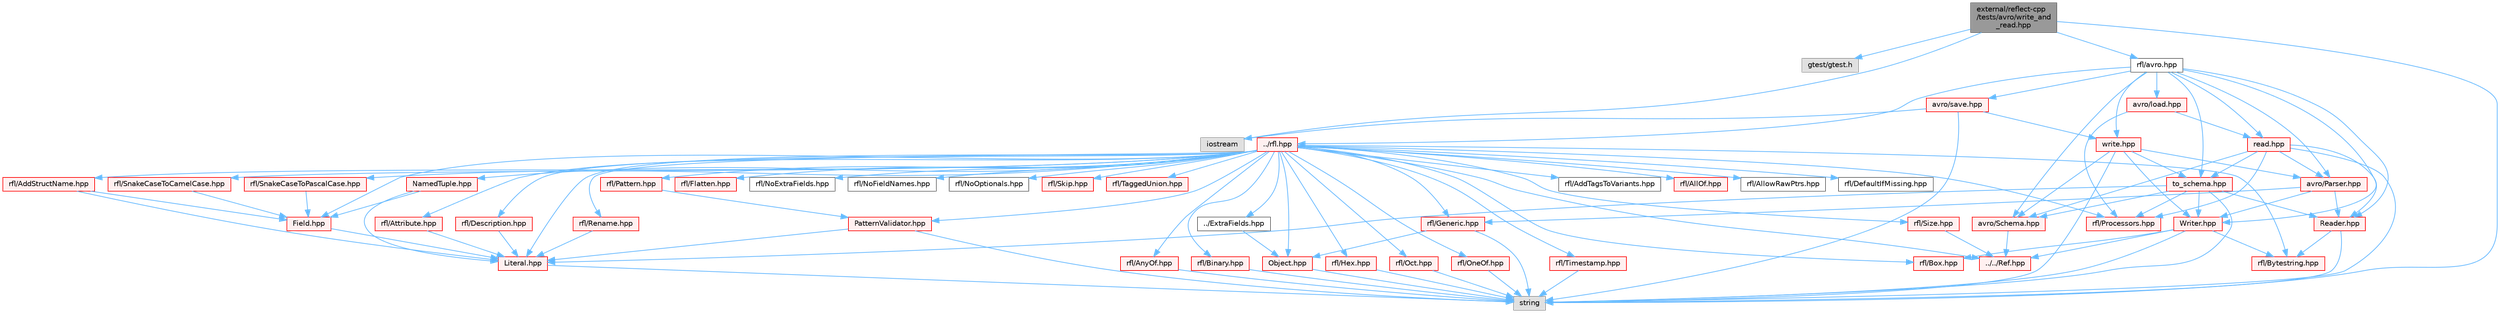 digraph "external/reflect-cpp/tests/avro/write_and_read.hpp"
{
 // LATEX_PDF_SIZE
  bgcolor="transparent";
  edge [fontname=Helvetica,fontsize=10,labelfontname=Helvetica,labelfontsize=10];
  node [fontname=Helvetica,fontsize=10,shape=box,height=0.2,width=0.4];
  Node1 [id="Node000001",label="external/reflect-cpp\l/tests/avro/write_and\l_read.hpp",height=0.2,width=0.4,color="gray40", fillcolor="grey60", style="filled", fontcolor="black",tooltip=" "];
  Node1 -> Node2 [id="edge107_Node000001_Node000002",color="steelblue1",style="solid",tooltip=" "];
  Node2 [id="Node000002",label="gtest/gtest.h",height=0.2,width=0.4,color="grey60", fillcolor="#E0E0E0", style="filled",tooltip=" "];
  Node1 -> Node3 [id="edge108_Node000001_Node000003",color="steelblue1",style="solid",tooltip=" "];
  Node3 [id="Node000003",label="iostream",height=0.2,width=0.4,color="grey60", fillcolor="#E0E0E0", style="filled",tooltip=" "];
  Node1 -> Node4 [id="edge109_Node000001_Node000004",color="steelblue1",style="solid",tooltip=" "];
  Node4 [id="Node000004",label="rfl/avro.hpp",height=0.2,width=0.4,color="grey40", fillcolor="white", style="filled",URL="$avro_8hpp.html",tooltip=" "];
  Node4 -> Node5 [id="edge110_Node000004_Node000005",color="steelblue1",style="solid",tooltip=" "];
  Node5 [id="Node000005",label="../rfl.hpp",height=0.2,width=0.4,color="red", fillcolor="#FFF0F0", style="filled",URL="$rfl_8hpp.html",tooltip=" "];
  Node5 -> Node6 [id="edge111_Node000005_Node000006",color="steelblue1",style="solid",tooltip=" "];
  Node6 [id="Node000006",label="rfl/AddStructName.hpp",height=0.2,width=0.4,color="red", fillcolor="#FFF0F0", style="filled",URL="$_add_struct_name_8hpp.html",tooltip=" "];
  Node6 -> Node8 [id="edge112_Node000006_Node000008",color="steelblue1",style="solid",tooltip=" "];
  Node8 [id="Node000008",label="Field.hpp",height=0.2,width=0.4,color="red", fillcolor="#FFF0F0", style="filled",URL="$_field_8hpp.html",tooltip=" "];
  Node8 -> Node13 [id="edge113_Node000008_Node000013",color="steelblue1",style="solid",tooltip=" "];
  Node13 [id="Node000013",label="Literal.hpp",height=0.2,width=0.4,color="red", fillcolor="#FFF0F0", style="filled",URL="$_literal_8hpp.html",tooltip=" "];
  Node13 -> Node17 [id="edge114_Node000013_Node000017",color="steelblue1",style="solid",tooltip=" "];
  Node17 [id="Node000017",label="string",height=0.2,width=0.4,color="grey60", fillcolor="#E0E0E0", style="filled",tooltip=" "];
  Node6 -> Node13 [id="edge115_Node000006_Node000013",color="steelblue1",style="solid",tooltip=" "];
  Node5 -> Node56 [id="edge116_Node000005_Node000056",color="steelblue1",style="solid",tooltip=" "];
  Node56 [id="Node000056",label="rfl/AddTagsToVariants.hpp",height=0.2,width=0.4,color="grey40", fillcolor="white", style="filled",URL="$_add_tags_to_variants_8hpp.html",tooltip=" "];
  Node5 -> Node57 [id="edge117_Node000005_Node000057",color="steelblue1",style="solid",tooltip=" "];
  Node57 [id="Node000057",label="rfl/AllOf.hpp",height=0.2,width=0.4,color="red", fillcolor="#FFF0F0", style="filled",URL="$_all_of_8hpp.html",tooltip=" "];
  Node5 -> Node66 [id="edge118_Node000005_Node000066",color="steelblue1",style="solid",tooltip=" "];
  Node66 [id="Node000066",label="rfl/AllowRawPtrs.hpp",height=0.2,width=0.4,color="grey40", fillcolor="white", style="filled",URL="$_allow_raw_ptrs_8hpp.html",tooltip=" "];
  Node5 -> Node67 [id="edge119_Node000005_Node000067",color="steelblue1",style="solid",tooltip=" "];
  Node67 [id="Node000067",label="rfl/AnyOf.hpp",height=0.2,width=0.4,color="red", fillcolor="#FFF0F0", style="filled",URL="$_any_of_8hpp.html",tooltip=" "];
  Node67 -> Node17 [id="edge120_Node000067_Node000017",color="steelblue1",style="solid",tooltip=" "];
  Node5 -> Node69 [id="edge121_Node000005_Node000069",color="steelblue1",style="solid",tooltip=" "];
  Node69 [id="Node000069",label="rfl/Attribute.hpp",height=0.2,width=0.4,color="red", fillcolor="#FFF0F0", style="filled",URL="$_attribute_8hpp.html",tooltip=" "];
  Node69 -> Node13 [id="edge122_Node000069_Node000013",color="steelblue1",style="solid",tooltip=" "];
  Node5 -> Node70 [id="edge123_Node000005_Node000070",color="steelblue1",style="solid",tooltip=" "];
  Node70 [id="Node000070",label="rfl/Binary.hpp",height=0.2,width=0.4,color="red", fillcolor="#FFF0F0", style="filled",URL="$_binary_8hpp.html",tooltip=" "];
  Node70 -> Node17 [id="edge124_Node000070_Node000017",color="steelblue1",style="solid",tooltip=" "];
  Node5 -> Node72 [id="edge125_Node000005_Node000072",color="steelblue1",style="solid",tooltip=" "];
  Node72 [id="Node000072",label="rfl/Box.hpp",height=0.2,width=0.4,color="red", fillcolor="#FFF0F0", style="filled",URL="$_box_8hpp.html",tooltip=" "];
  Node5 -> Node73 [id="edge126_Node000005_Node000073",color="steelblue1",style="solid",tooltip=" "];
  Node73 [id="Node000073",label="rfl/Bytestring.hpp",height=0.2,width=0.4,color="red", fillcolor="#FFF0F0", style="filled",URL="$_bytestring_8hpp.html",tooltip=" "];
  Node5 -> Node74 [id="edge127_Node000005_Node000074",color="steelblue1",style="solid",tooltip=" "];
  Node74 [id="Node000074",label="rfl/DefaultIfMissing.hpp",height=0.2,width=0.4,color="grey40", fillcolor="white", style="filled",URL="$_default_if_missing_8hpp.html",tooltip=" "];
  Node5 -> Node75 [id="edge128_Node000005_Node000075",color="steelblue1",style="solid",tooltip=" "];
  Node75 [id="Node000075",label="rfl/Description.hpp",height=0.2,width=0.4,color="red", fillcolor="#FFF0F0", style="filled",URL="$_description_8hpp.html",tooltip=" "];
  Node75 -> Node13 [id="edge129_Node000075_Node000013",color="steelblue1",style="solid",tooltip=" "];
  Node5 -> Node50 [id="edge130_Node000005_Node000050",color="steelblue1",style="solid",tooltip=" "];
  Node50 [id="Node000050",label="../ExtraFields.hpp",height=0.2,width=0.4,color="grey40", fillcolor="white", style="filled",URL="$_extra_fields_8hpp.html",tooltip=" "];
  Node50 -> Node51 [id="edge131_Node000050_Node000051",color="steelblue1",style="solid",tooltip=" "];
  Node51 [id="Node000051",label="Object.hpp",height=0.2,width=0.4,color="red", fillcolor="#FFF0F0", style="filled",URL="$_object_8hpp.html",tooltip=" "];
  Node51 -> Node17 [id="edge132_Node000051_Node000017",color="steelblue1",style="solid",tooltip=" "];
  Node5 -> Node8 [id="edge133_Node000005_Node000008",color="steelblue1",style="solid",tooltip=" "];
  Node5 -> Node76 [id="edge134_Node000005_Node000076",color="steelblue1",style="solid",tooltip=" "];
  Node76 [id="Node000076",label="rfl/Flatten.hpp",height=0.2,width=0.4,color="red", fillcolor="#FFF0F0", style="filled",URL="$_flatten_8hpp.html",tooltip=" "];
  Node5 -> Node77 [id="edge135_Node000005_Node000077",color="steelblue1",style="solid",tooltip=" "];
  Node77 [id="Node000077",label="rfl/Generic.hpp",height=0.2,width=0.4,color="red", fillcolor="#FFF0F0", style="filled",URL="$_generic_8hpp.html",tooltip=" "];
  Node77 -> Node17 [id="edge136_Node000077_Node000017",color="steelblue1",style="solid",tooltip=" "];
  Node77 -> Node51 [id="edge137_Node000077_Node000051",color="steelblue1",style="solid",tooltip=" "];
  Node5 -> Node79 [id="edge138_Node000005_Node000079",color="steelblue1",style="solid",tooltip=" "];
  Node79 [id="Node000079",label="rfl/Hex.hpp",height=0.2,width=0.4,color="red", fillcolor="#FFF0F0", style="filled",URL="$_hex_8hpp.html",tooltip=" "];
  Node79 -> Node17 [id="edge139_Node000079_Node000017",color="steelblue1",style="solid",tooltip=" "];
  Node5 -> Node13 [id="edge140_Node000005_Node000013",color="steelblue1",style="solid",tooltip=" "];
  Node5 -> Node44 [id="edge141_Node000005_Node000044",color="steelblue1",style="solid",tooltip=" "];
  Node44 [id="Node000044",label="NamedTuple.hpp",height=0.2,width=0.4,color="red", fillcolor="#FFF0F0", style="filled",URL="$_named_tuple_8hpp.html",tooltip=" "];
  Node44 -> Node8 [id="edge142_Node000044_Node000008",color="steelblue1",style="solid",tooltip=" "];
  Node44 -> Node13 [id="edge143_Node000044_Node000013",color="steelblue1",style="solid",tooltip=" "];
  Node5 -> Node80 [id="edge144_Node000005_Node000080",color="steelblue1",style="solid",tooltip=" "];
  Node80 [id="Node000080",label="rfl/NoExtraFields.hpp",height=0.2,width=0.4,color="grey40", fillcolor="white", style="filled",URL="$_no_extra_fields_8hpp.html",tooltip=" "];
  Node5 -> Node81 [id="edge145_Node000005_Node000081",color="steelblue1",style="solid",tooltip=" "];
  Node81 [id="Node000081",label="rfl/NoFieldNames.hpp",height=0.2,width=0.4,color="grey40", fillcolor="white", style="filled",URL="$_no_field_names_8hpp.html",tooltip=" "];
  Node5 -> Node82 [id="edge146_Node000005_Node000082",color="steelblue1",style="solid",tooltip=" "];
  Node82 [id="Node000082",label="rfl/NoOptionals.hpp",height=0.2,width=0.4,color="grey40", fillcolor="white", style="filled",URL="$_no_optionals_8hpp.html",tooltip=" "];
  Node5 -> Node51 [id="edge147_Node000005_Node000051",color="steelblue1",style="solid",tooltip=" "];
  Node5 -> Node83 [id="edge148_Node000005_Node000083",color="steelblue1",style="solid",tooltip=" "];
  Node83 [id="Node000083",label="rfl/Oct.hpp",height=0.2,width=0.4,color="red", fillcolor="#FFF0F0", style="filled",URL="$_oct_8hpp.html",tooltip=" "];
  Node83 -> Node17 [id="edge149_Node000083_Node000017",color="steelblue1",style="solid",tooltip=" "];
  Node5 -> Node85 [id="edge150_Node000005_Node000085",color="steelblue1",style="solid",tooltip=" "];
  Node85 [id="Node000085",label="rfl/OneOf.hpp",height=0.2,width=0.4,color="red", fillcolor="#FFF0F0", style="filled",URL="$_one_of_8hpp.html",tooltip=" "];
  Node85 -> Node17 [id="edge151_Node000085_Node000017",color="steelblue1",style="solid",tooltip=" "];
  Node5 -> Node86 [id="edge152_Node000005_Node000086",color="steelblue1",style="solid",tooltip=" "];
  Node86 [id="Node000086",label="rfl/Pattern.hpp",height=0.2,width=0.4,color="red", fillcolor="#FFF0F0", style="filled",URL="$_pattern_8hpp.html",tooltip=" "];
  Node86 -> Node87 [id="edge153_Node000086_Node000087",color="steelblue1",style="solid",tooltip=" "];
  Node87 [id="Node000087",label="PatternValidator.hpp",height=0.2,width=0.4,color="red", fillcolor="#FFF0F0", style="filled",URL="$_pattern_validator_8hpp.html",tooltip=" "];
  Node87 -> Node17 [id="edge154_Node000087_Node000017",color="steelblue1",style="solid",tooltip=" "];
  Node87 -> Node13 [id="edge155_Node000087_Node000013",color="steelblue1",style="solid",tooltip=" "];
  Node5 -> Node87 [id="edge156_Node000005_Node000087",color="steelblue1",style="solid",tooltip=" "];
  Node5 -> Node93 [id="edge157_Node000005_Node000093",color="steelblue1",style="solid",tooltip=" "];
  Node93 [id="Node000093",label="rfl/Processors.hpp",height=0.2,width=0.4,color="red", fillcolor="#FFF0F0", style="filled",URL="$_processors_8hpp.html",tooltip=" "];
  Node5 -> Node60 [id="edge158_Node000005_Node000060",color="steelblue1",style="solid",tooltip=" "];
  Node60 [id="Node000060",label="../../Ref.hpp",height=0.2,width=0.4,color="red", fillcolor="#FFF0F0", style="filled",URL="$_ref_8hpp.html",tooltip=" "];
  Node5 -> Node102 [id="edge159_Node000005_Node000102",color="steelblue1",style="solid",tooltip=" "];
  Node102 [id="Node000102",label="rfl/Rename.hpp",height=0.2,width=0.4,color="red", fillcolor="#FFF0F0", style="filled",URL="$_rename_8hpp.html",tooltip=" "];
  Node102 -> Node13 [id="edge160_Node000102_Node000013",color="steelblue1",style="solid",tooltip=" "];
  Node5 -> Node103 [id="edge161_Node000005_Node000103",color="steelblue1",style="solid",tooltip=" "];
  Node103 [id="Node000103",label="rfl/Size.hpp",height=0.2,width=0.4,color="red", fillcolor="#FFF0F0", style="filled",URL="$_size_8hpp.html",tooltip=" "];
  Node103 -> Node60 [id="edge162_Node000103_Node000060",color="steelblue1",style="solid",tooltip=" "];
  Node5 -> Node104 [id="edge163_Node000005_Node000104",color="steelblue1",style="solid",tooltip=" "];
  Node104 [id="Node000104",label="rfl/Skip.hpp",height=0.2,width=0.4,color="red", fillcolor="#FFF0F0", style="filled",URL="$_skip_8hpp.html",tooltip=" "];
  Node5 -> Node106 [id="edge164_Node000005_Node000106",color="steelblue1",style="solid",tooltip=" "];
  Node106 [id="Node000106",label="rfl/SnakeCaseToCamelCase.hpp",height=0.2,width=0.4,color="red", fillcolor="#FFF0F0", style="filled",URL="$_snake_case_to_camel_case_8hpp.html",tooltip=" "];
  Node106 -> Node8 [id="edge165_Node000106_Node000008",color="steelblue1",style="solid",tooltip=" "];
  Node5 -> Node109 [id="edge166_Node000005_Node000109",color="steelblue1",style="solid",tooltip=" "];
  Node109 [id="Node000109",label="rfl/SnakeCaseToPascalCase.hpp",height=0.2,width=0.4,color="red", fillcolor="#FFF0F0", style="filled",URL="$_snake_case_to_pascal_case_8hpp.html",tooltip=" "];
  Node109 -> Node8 [id="edge167_Node000109_Node000008",color="steelblue1",style="solid",tooltip=" "];
  Node5 -> Node110 [id="edge168_Node000005_Node000110",color="steelblue1",style="solid",tooltip=" "];
  Node110 [id="Node000110",label="rfl/TaggedUnion.hpp",height=0.2,width=0.4,color="red", fillcolor="#FFF0F0", style="filled",URL="$_tagged_union_8hpp.html",tooltip=" "];
  Node5 -> Node152 [id="edge169_Node000005_Node000152",color="steelblue1",style="solid",tooltip=" "];
  Node152 [id="Node000152",label="rfl/Timestamp.hpp",height=0.2,width=0.4,color="red", fillcolor="#FFF0F0", style="filled",URL="$_timestamp_8hpp.html",tooltip=" "];
  Node152 -> Node17 [id="edge170_Node000152_Node000017",color="steelblue1",style="solid",tooltip=" "];
  Node4 -> Node298 [id="edge171_Node000004_Node000298",color="steelblue1",style="solid",tooltip=" "];
  Node298 [id="Node000298",label="avro/Parser.hpp",height=0.2,width=0.4,color="red", fillcolor="#FFF0F0", style="filled",URL="$avro_2_parser_8hpp.html",tooltip=" "];
  Node298 -> Node77 [id="edge172_Node000298_Node000077",color="steelblue1",style="solid",tooltip=" "];
  Node298 -> Node299 [id="edge173_Node000298_Node000299",color="steelblue1",style="solid",tooltip=" "];
  Node299 [id="Node000299",label="Reader.hpp",height=0.2,width=0.4,color="red", fillcolor="#FFF0F0", style="filled",URL="$avro_2_reader_8hpp.html",tooltip=" "];
  Node299 -> Node17 [id="edge174_Node000299_Node000017",color="steelblue1",style="solid",tooltip=" "];
  Node299 -> Node73 [id="edge175_Node000299_Node000073",color="steelblue1",style="solid",tooltip=" "];
  Node298 -> Node301 [id="edge176_Node000298_Node000301",color="steelblue1",style="solid",tooltip=" "];
  Node301 [id="Node000301",label="Writer.hpp",height=0.2,width=0.4,color="red", fillcolor="#FFF0F0", style="filled",URL="$avro_2_writer_8hpp.html",tooltip=" "];
  Node301 -> Node17 [id="edge177_Node000301_Node000017",color="steelblue1",style="solid",tooltip=" "];
  Node301 -> Node72 [id="edge178_Node000301_Node000072",color="steelblue1",style="solid",tooltip=" "];
  Node301 -> Node73 [id="edge179_Node000301_Node000073",color="steelblue1",style="solid",tooltip=" "];
  Node301 -> Node60 [id="edge180_Node000301_Node000060",color="steelblue1",style="solid",tooltip=" "];
  Node4 -> Node299 [id="edge181_Node000004_Node000299",color="steelblue1",style="solid",tooltip=" "];
  Node4 -> Node302 [id="edge182_Node000004_Node000302",color="steelblue1",style="solid",tooltip=" "];
  Node302 [id="Node000302",label="avro/Schema.hpp",height=0.2,width=0.4,color="red", fillcolor="#FFF0F0", style="filled",URL="$avro_2_schema_8hpp.html",tooltip=" "];
  Node302 -> Node60 [id="edge183_Node000302_Node000060",color="steelblue1",style="solid",tooltip=" "];
  Node4 -> Node301 [id="edge184_Node000004_Node000301",color="steelblue1",style="solid",tooltip=" "];
  Node4 -> Node304 [id="edge185_Node000004_Node000304",color="steelblue1",style="solid",tooltip=" "];
  Node304 [id="Node000304",label="avro/load.hpp",height=0.2,width=0.4,color="red", fillcolor="#FFF0F0", style="filled",URL="$avro_2load_8hpp.html",tooltip=" "];
  Node304 -> Node93 [id="edge186_Node000304_Node000093",color="steelblue1",style="solid",tooltip=" "];
  Node304 -> Node307 [id="edge187_Node000304_Node000307",color="steelblue1",style="solid",tooltip=" "];
  Node307 [id="Node000307",label="read.hpp",height=0.2,width=0.4,color="red", fillcolor="#FFF0F0", style="filled",URL="$avro_2read_8hpp.html",tooltip=" "];
  Node307 -> Node17 [id="edge188_Node000307_Node000017",color="steelblue1",style="solid",tooltip=" "];
  Node307 -> Node93 [id="edge189_Node000307_Node000093",color="steelblue1",style="solid",tooltip=" "];
  Node307 -> Node298 [id="edge190_Node000307_Node000298",color="steelblue1",style="solid",tooltip=" "];
  Node307 -> Node299 [id="edge191_Node000307_Node000299",color="steelblue1",style="solid",tooltip=" "];
  Node307 -> Node302 [id="edge192_Node000307_Node000302",color="steelblue1",style="solid",tooltip=" "];
  Node307 -> Node308 [id="edge193_Node000307_Node000308",color="steelblue1",style="solid",tooltip=" "];
  Node308 [id="Node000308",label="to_schema.hpp",height=0.2,width=0.4,color="red", fillcolor="#FFF0F0", style="filled",URL="$avro_2to__schema_8hpp.html",tooltip=" "];
  Node308 -> Node17 [id="edge194_Node000308_Node000017",color="steelblue1",style="solid",tooltip=" "];
  Node308 -> Node13 [id="edge195_Node000308_Node000013",color="steelblue1",style="solid",tooltip=" "];
  Node308 -> Node93 [id="edge196_Node000308_Node000093",color="steelblue1",style="solid",tooltip=" "];
  Node308 -> Node299 [id="edge197_Node000308_Node000299",color="steelblue1",style="solid",tooltip=" "];
  Node308 -> Node302 [id="edge198_Node000308_Node000302",color="steelblue1",style="solid",tooltip=" "];
  Node308 -> Node301 [id="edge199_Node000308_Node000301",color="steelblue1",style="solid",tooltip=" "];
  Node4 -> Node307 [id="edge200_Node000004_Node000307",color="steelblue1",style="solid",tooltip=" "];
  Node4 -> Node466 [id="edge201_Node000004_Node000466",color="steelblue1",style="solid",tooltip=" "];
  Node466 [id="Node000466",label="avro/save.hpp",height=0.2,width=0.4,color="red", fillcolor="#FFF0F0", style="filled",URL="$avro_2save_8hpp.html",tooltip=" "];
  Node466 -> Node3 [id="edge202_Node000466_Node000003",color="steelblue1",style="solid",tooltip=" "];
  Node466 -> Node17 [id="edge203_Node000466_Node000017",color="steelblue1",style="solid",tooltip=" "];
  Node466 -> Node468 [id="edge204_Node000466_Node000468",color="steelblue1",style="solid",tooltip=" "];
  Node468 [id="Node000468",label="write.hpp",height=0.2,width=0.4,color="red", fillcolor="#FFF0F0", style="filled",URL="$avro_2write_8hpp.html",tooltip=" "];
  Node468 -> Node17 [id="edge205_Node000468_Node000017",color="steelblue1",style="solid",tooltip=" "];
  Node468 -> Node298 [id="edge206_Node000468_Node000298",color="steelblue1",style="solid",tooltip=" "];
  Node468 -> Node302 [id="edge207_Node000468_Node000302",color="steelblue1",style="solid",tooltip=" "];
  Node468 -> Node301 [id="edge208_Node000468_Node000301",color="steelblue1",style="solid",tooltip=" "];
  Node468 -> Node308 [id="edge209_Node000468_Node000308",color="steelblue1",style="solid",tooltip=" "];
  Node4 -> Node308 [id="edge210_Node000004_Node000308",color="steelblue1",style="solid",tooltip=" "];
  Node4 -> Node468 [id="edge211_Node000004_Node000468",color="steelblue1",style="solid",tooltip=" "];
  Node1 -> Node17 [id="edge212_Node000001_Node000017",color="steelblue1",style="solid",tooltip=" "];
}
